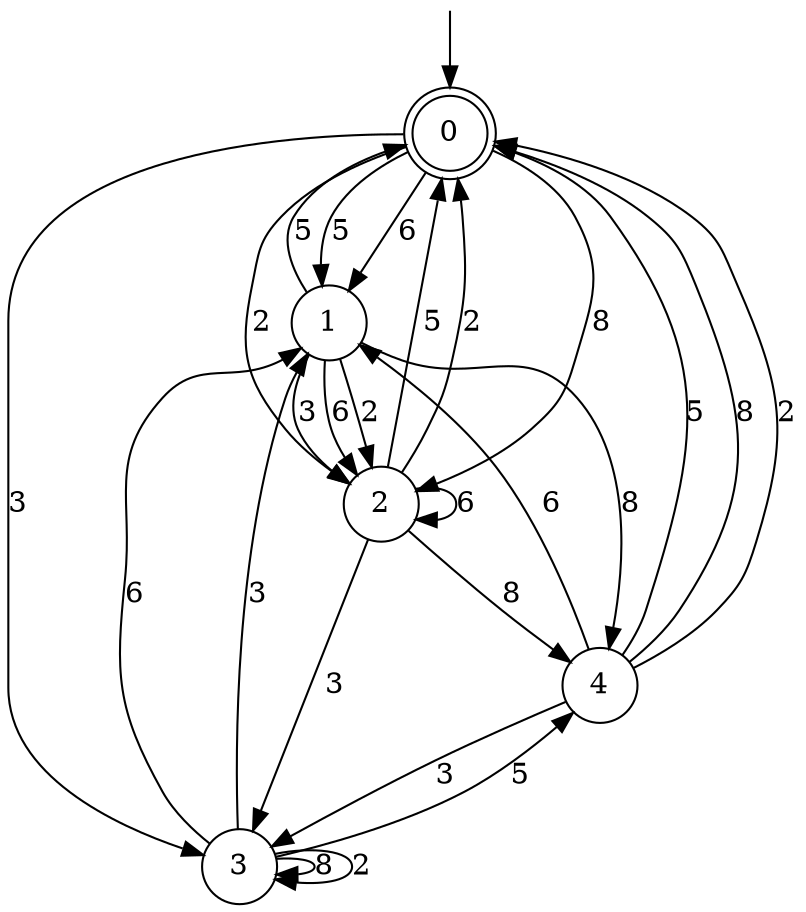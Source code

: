 digraph g {

	s0 [shape="doublecircle" label="0"];
	s1 [shape="circle" label="1"];
	s2 [shape="circle" label="2"];
	s3 [shape="circle" label="3"];
	s4 [shape="circle" label="4"];
	s0 -> s1 [label="5"];
	s0 -> s1 [label="6"];
	s0 -> s2 [label="8"];
	s0 -> s2 [label="2"];
	s0 -> s3 [label="3"];
	s1 -> s0 [label="5"];
	s1 -> s2 [label="6"];
	s1 -> s4 [label="8"];
	s1 -> s2 [label="2"];
	s1 -> s2 [label="3"];
	s2 -> s0 [label="5"];
	s2 -> s2 [label="6"];
	s2 -> s4 [label="8"];
	s2 -> s0 [label="2"];
	s2 -> s3 [label="3"];
	s3 -> s4 [label="5"];
	s3 -> s1 [label="6"];
	s3 -> s3 [label="8"];
	s3 -> s3 [label="2"];
	s3 -> s1 [label="3"];
	s4 -> s0 [label="5"];
	s4 -> s1 [label="6"];
	s4 -> s0 [label="8"];
	s4 -> s0 [label="2"];
	s4 -> s3 [label="3"];

__start0 [label="" shape="none" width="0" height="0"];
__start0 -> s0;

}
